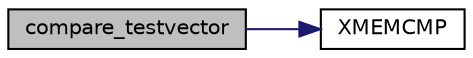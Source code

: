 digraph "compare_testvector"
{
 // LATEX_PDF_SIZE
  edge [fontname="Helvetica",fontsize="10",labelfontname="Helvetica",labelfontsize="10"];
  node [fontname="Helvetica",fontsize="10",shape=record];
  rankdir="LR";
  Node0 [label="compare_testvector",height=0.2,width=0.4,color="black", fillcolor="grey75", style="filled", fontcolor="black",tooltip="Compare two test-vectors."];
  Node0 -> Node1 [color="midnightblue",fontsize="10",style="solid",fontname="Helvetica"];
  Node1 [label="XMEMCMP",height=0.2,width=0.4,color="black", fillcolor="white", style="filled",URL="$tomcrypt__cfg_8h.html#a372b974ec0ac07abcd55297554fe540f",tooltip=" "];
}
